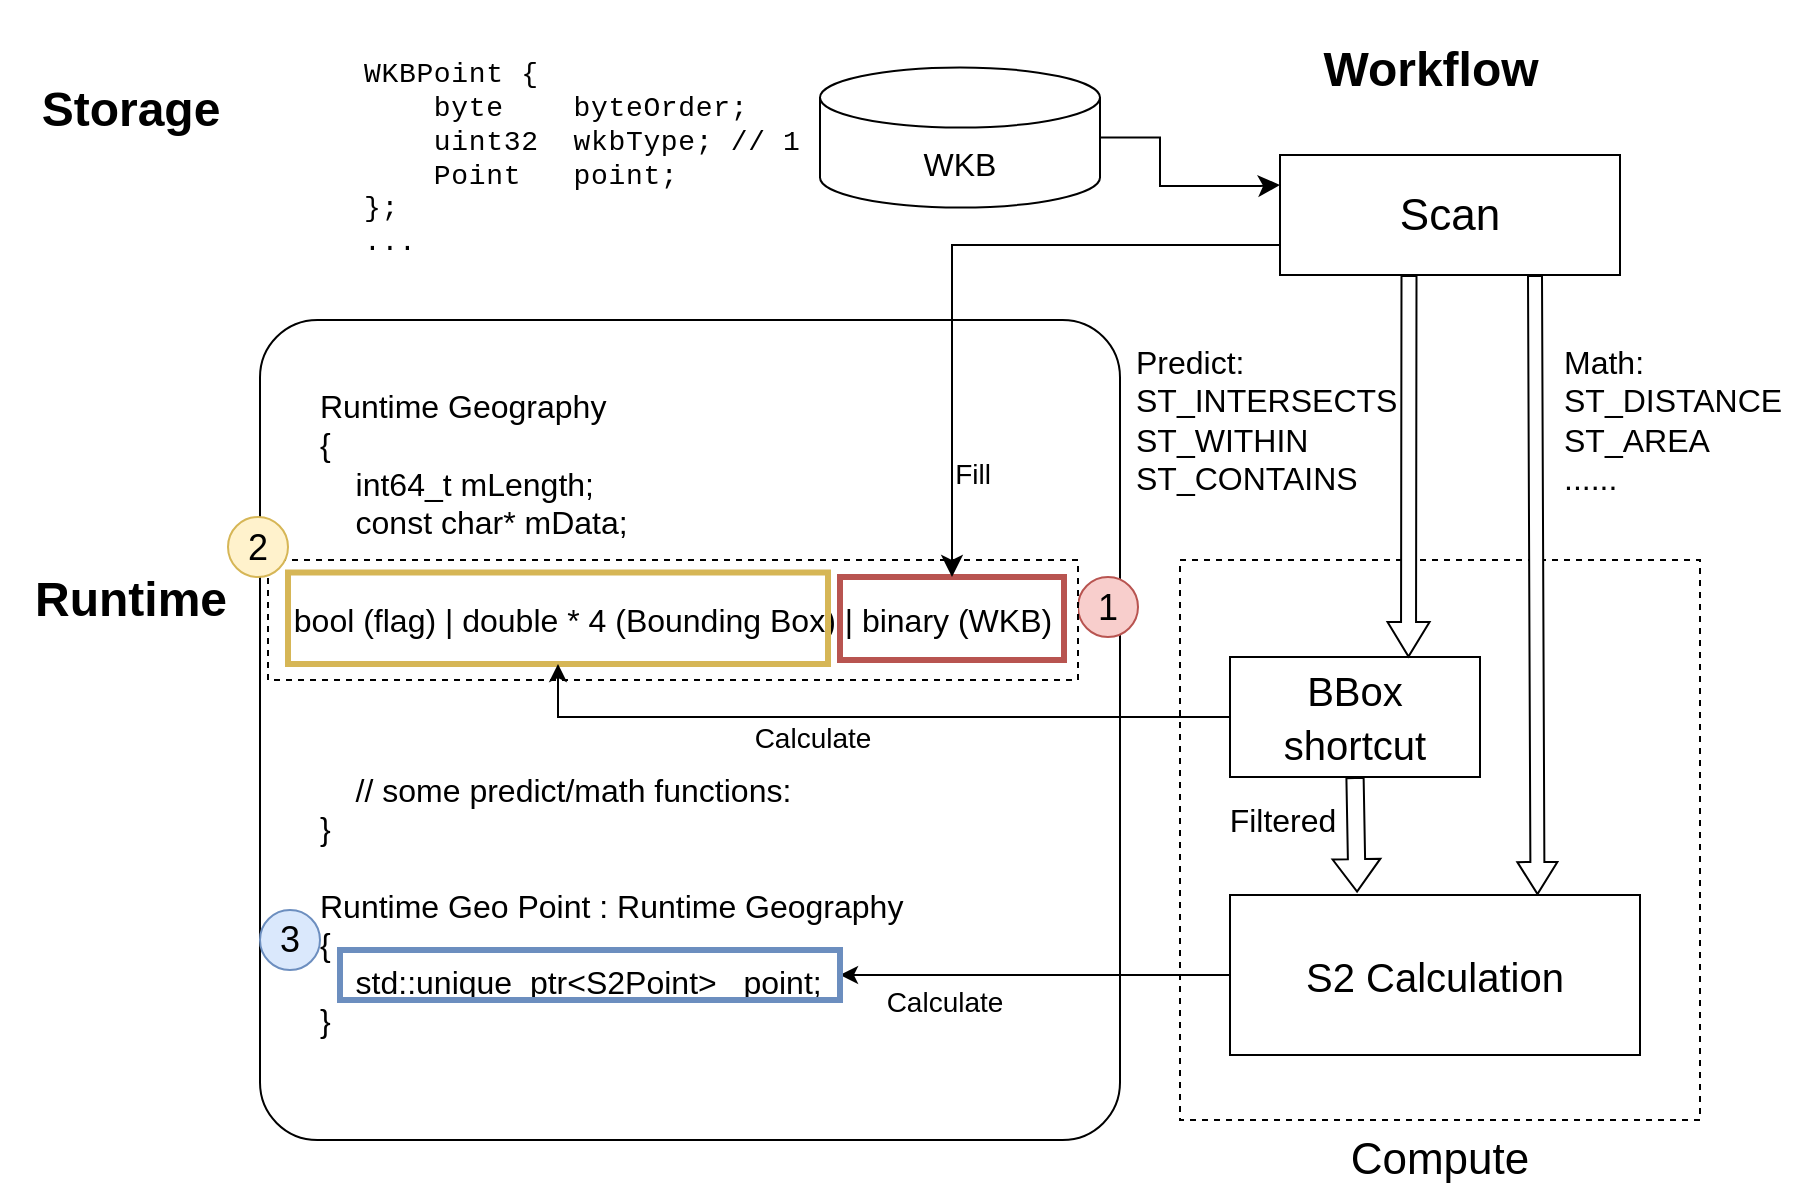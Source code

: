 <mxfile version="28.1.0" pages="4">
  <diagram name="Page-1" id="LkmD76cvLM23LvANVUsf">
    <mxGraphModel dx="1121" dy="832" grid="1" gridSize="10" guides="1" tooltips="1" connect="1" arrows="1" fold="1" page="1" pageScale="1" pageWidth="850" pageHeight="1100" math="0" shadow="0">
      <root>
        <mxCell id="0" />
        <mxCell id="1" parent="0" />
        <mxCell id="D3daEXNfo8QifE0EyZMV-1" value="" style="rounded=0;whiteSpace=wrap;html=1;glass=0;strokeColor=none;" vertex="1" parent="1">
          <mxGeometry x="30" y="75" width="900" height="595" as="geometry" />
        </mxCell>
        <mxCell id="MDSsundZujCJ8XekD3Zi-1" value="WKB" style="shape=cylinder3;whiteSpace=wrap;html=1;boundedLbl=1;backgroundOutline=1;size=15;fontSize=16;" parent="1" vertex="1">
          <mxGeometry x="440" y="103.75" width="140" height="70" as="geometry" />
        </mxCell>
        <mxCell id="N0hGglacK67Fl9A8VjQ3-1" value="&lt;span style=&quot;caret-color: rgb(185, 185, 185); font-family: &amp;quot;Liberation Mono&amp;quot;, monospace; font-size: 14px; letter-spacing: 0.33px; white-space: pre; color: rgb(0, 0, 0);&quot;&gt;WKBPoint {&lt;br&gt;    byte    byteOrder;&lt;br&gt;    uint32  wkbType; // 1&lt;br&gt;    Point   point;&lt;br&gt;};&lt;/span&gt;&lt;div&gt;&lt;span style=&quot;caret-color: rgb(185, 185, 185); font-family: &amp;quot;Liberation Mono&amp;quot;, monospace; font-size: 14px; letter-spacing: 0.33px; white-space: pre;&quot;&gt;&lt;span style=&quot;caret-color: rgb(185, 185, 185); letter-spacing: 0.33px; color: rgb(0, 0, 0);&quot;&gt;...&lt;/span&gt;&lt;/span&gt;&lt;/div&gt;" style="text;html=1;align=left;verticalAlign=middle;whiteSpace=wrap;rounded=0;" parent="1" vertex="1">
          <mxGeometry x="210" y="90" width="240" height="117.5" as="geometry" />
        </mxCell>
        <mxCell id="N0hGglacK67Fl9A8VjQ3-2" value="&lt;div&gt;&lt;br&gt;&lt;/div&gt;&lt;div&gt;Runtime Geography&lt;br&gt;&lt;/div&gt;&lt;div&gt;&lt;font&gt;{&lt;/font&gt;&lt;/div&gt;&lt;div&gt;&amp;nbsp; &amp;nbsp; &lt;font&gt;&lt;span style=&quot;white-space: pre;&quot;&gt;int64_t mLength;&lt;br&gt;    const char* mData;&lt;/span&gt;&lt;/font&gt;&lt;/div&gt;&lt;div&gt;&lt;font&gt;&lt;span style=&quot;white-space: pre;&quot;&gt;&lt;br&gt;&lt;/span&gt;&lt;/font&gt;&lt;/div&gt;&lt;div&gt;&lt;font&gt;&lt;span style=&quot;white-space: pre;&quot;&gt;&lt;br&gt;&lt;/span&gt;&lt;/font&gt;&lt;/div&gt;&lt;div&gt;&lt;br&gt;&lt;/div&gt;&lt;div&gt;&lt;br&gt;&lt;/div&gt;&lt;div&gt;&lt;br&gt;&lt;/div&gt;&lt;div&gt;&lt;span style=&quot;white-space: pre;&quot;&gt;&amp;nbsp;   &lt;/span&gt;&lt;/div&gt;&lt;div&gt;&lt;span style=&quot;white-space: pre;&quot;&gt;    // some predict/math functions:&lt;/span&gt;&lt;/div&gt;&lt;div&gt;&lt;font&gt;}&lt;/font&gt;&lt;/div&gt;&lt;div&gt;&lt;font&gt;&lt;div&gt;&lt;br&gt;&lt;/div&gt;&lt;/font&gt;&lt;/div&gt;&lt;div&gt;Runtime Geo Point : Runtime Geography&lt;/div&gt;&lt;div&gt;{&lt;/div&gt;&lt;div&gt;&amp;nbsp; &amp;nbsp; std::unique_ptr&amp;lt;S2Point&amp;gt; _point;&lt;/div&gt;&lt;div&gt;}&lt;/div&gt;&lt;div&gt;&lt;br&gt;&lt;/div&gt;" style="rounded=1;whiteSpace=wrap;html=1;fontSize=16;spacing=0;verticalAlign=top;align=left;spacingTop=10;spacingLeft=30;gradientColor=none;glass=0;arcSize=7;" parent="1" vertex="1">
          <mxGeometry x="160" y="230" width="430" height="410" as="geometry" />
        </mxCell>
        <mxCell id="N0hGglacK67Fl9A8VjQ3-4" value="&lt;h1&gt;Storage&lt;/h1&gt;" style="text;html=1;align=center;verticalAlign=middle;resizable=0;points=[];autosize=1;strokeColor=none;fillColor=none;fontStyle=1" parent="1" vertex="1">
          <mxGeometry x="40" y="90" width="110" height="70" as="geometry" />
        </mxCell>
        <mxCell id="N0hGglacK67Fl9A8VjQ3-5" value="&lt;h1&gt;Runtime&lt;/h1&gt;" style="text;html=1;align=center;verticalAlign=middle;resizable=0;points=[];autosize=1;strokeColor=none;fillColor=none;fontStyle=1" parent="1" vertex="1">
          <mxGeometry x="35" y="335" width="120" height="70" as="geometry" />
        </mxCell>
        <mxCell id="ZQK9envjT0dsx5QLNRdX-2" value="&lt;h1&gt;Workflow&lt;/h1&gt;" style="text;html=1;align=center;verticalAlign=middle;resizable=0;points=[];autosize=1;strokeColor=none;fillColor=none;" parent="1" vertex="1">
          <mxGeometry x="680" y="70" width="130" height="70" as="geometry" />
        </mxCell>
        <mxCell id="ZQK9envjT0dsx5QLNRdX-3" value="Scan" style="rounded=0;whiteSpace=wrap;html=1;fontSize=22;fontStyle=0" parent="1" vertex="1">
          <mxGeometry x="670" y="147.5" width="170" height="60" as="geometry" />
        </mxCell>
        <mxCell id="ZQK9envjT0dsx5QLNRdX-5" value="" style="edgeStyle=segmentEdgeStyle;endArrow=classic;html=1;curved=0;rounded=0;endSize=8;startSize=8;entryX=0;entryY=0.25;entryDx=0;entryDy=0;exitX=1;exitY=0.5;exitDx=0;exitDy=0;exitPerimeter=0;" parent="1" source="MDSsundZujCJ8XekD3Zi-1" target="ZQK9envjT0dsx5QLNRdX-3" edge="1">
          <mxGeometry width="50" height="50" relative="1" as="geometry">
            <mxPoint x="400" y="400" as="sourcePoint" />
            <mxPoint x="450" y="350" as="targetPoint" />
            <Array as="points">
              <mxPoint x="610" y="139" />
              <mxPoint x="610" y="163" />
              <mxPoint x="660" y="163" />
            </Array>
          </mxGeometry>
        </mxCell>
        <mxCell id="ZQK9envjT0dsx5QLNRdX-8" value="Compute" style="rounded=0;whiteSpace=wrap;html=1;fontSize=22;fontStyle=0;verticalAlign=top;labelPosition=center;verticalLabelPosition=bottom;align=center;dashed=1;" parent="1" vertex="1">
          <mxGeometry x="620" y="350" width="260" height="280" as="geometry" />
        </mxCell>
        <mxCell id="ZQK9envjT0dsx5QLNRdX-9" value="&lt;font style=&quot;font-size: 20px;&quot; face=&quot;Helvetica&quot;&gt;BBox shortcut&lt;/font&gt;" style="rounded=0;whiteSpace=wrap;html=1;fontSize=22;fontStyle=0" parent="1" vertex="1">
          <mxGeometry x="645" y="398.5" width="125" height="60" as="geometry" />
        </mxCell>
        <mxCell id="ZQK9envjT0dsx5QLNRdX-13" value="" style="shape=flexArrow;endArrow=classic;html=1;rounded=0;exitX=0.25;exitY=1;exitDx=0;exitDy=0;fillColor=default;endWidth=12.5;endSize=5.408;width=7.5;entryX=0.714;entryY=0.004;entryDx=0;entryDy=0;entryPerimeter=0;" parent="1" target="ZQK9envjT0dsx5QLNRdX-9" edge="1">
          <mxGeometry width="50" height="50" relative="1" as="geometry">
            <mxPoint x="734.5" y="207.5" as="sourcePoint" />
            <mxPoint x="734.5" y="375" as="targetPoint" />
          </mxGeometry>
        </mxCell>
        <mxCell id="ZQK9envjT0dsx5QLNRdX-14" value="Predict:&amp;nbsp;&lt;div&gt;&lt;div&gt;ST_INTERSECTS&lt;/div&gt;&lt;div&gt;ST_WITHIN&lt;/div&gt;&lt;div&gt;ST_CONTAINS&lt;/div&gt;&lt;/div&gt;" style="edgeLabel;html=1;align=left;verticalAlign=middle;resizable=0;points=[];fontSize=16;labelBackgroundColor=none;" parent="ZQK9envjT0dsx5QLNRdX-13" vertex="1" connectable="0">
          <mxGeometry x="-0.346" y="2" relative="1" as="geometry">
            <mxPoint x="-140" y="10" as="offset" />
          </mxGeometry>
        </mxCell>
        <mxCell id="ZQK9envjT0dsx5QLNRdX-18" value="1" style="ellipse;whiteSpace=wrap;html=1;aspect=fixed;fillColor=#f8cecc;strokeColor=#b85450;fontSize=18;" parent="1" vertex="1">
          <mxGeometry x="569" y="358.5" width="30" height="30" as="geometry" />
        </mxCell>
        <mxCell id="ZQK9envjT0dsx5QLNRdX-33" style="edgeStyle=orthogonalEdgeStyle;rounded=0;orthogonalLoop=1;jettySize=auto;html=1;entryX=1;entryY=0.5;entryDx=0;entryDy=0;" parent="1" source="ZQK9envjT0dsx5QLNRdX-24" target="ZQK9envjT0dsx5QLNRdX-31" edge="1">
          <mxGeometry relative="1" as="geometry" />
        </mxCell>
        <mxCell id="ZQK9envjT0dsx5QLNRdX-34" value="&lt;span style=&quot;font-size: 14px;&quot;&gt;Calculate&lt;/span&gt;" style="edgeLabel;html=1;align=center;verticalAlign=middle;resizable=0;points=[];" parent="ZQK9envjT0dsx5QLNRdX-33" vertex="1" connectable="0">
          <mxGeometry x="0.317" y="1" relative="1" as="geometry">
            <mxPoint x="-15" y="12" as="offset" />
          </mxGeometry>
        </mxCell>
        <mxCell id="ZQK9envjT0dsx5QLNRdX-24" value="&lt;font style=&quot;font-size: 20px;&quot;&gt;S2 Calculation&lt;/font&gt;" style="rounded=0;whiteSpace=wrap;html=1;" parent="1" vertex="1">
          <mxGeometry x="645" y="517.5" width="205" height="80" as="geometry" />
        </mxCell>
        <mxCell id="ZQK9envjT0dsx5QLNRdX-25" value="" style="shape=flexArrow;endArrow=classic;html=1;rounded=0;exitX=0.75;exitY=1;exitDx=0;exitDy=0;entryX=0.75;entryY=0;entryDx=0;entryDy=0;fillColor=default;width=7;endSize=4.99;endWidth=12;" parent="1" source="ZQK9envjT0dsx5QLNRdX-3" target="ZQK9envjT0dsx5QLNRdX-24" edge="1">
          <mxGeometry width="50" height="50" relative="1" as="geometry">
            <mxPoint x="540" y="370" as="sourcePoint" />
            <mxPoint x="590" y="320" as="targetPoint" />
          </mxGeometry>
        </mxCell>
        <mxCell id="ZQK9envjT0dsx5QLNRdX-29" value="Math:&amp;nbsp;&lt;div&gt;&lt;div&gt;ST_DISTANCE&lt;/div&gt;&lt;/div&gt;&lt;div&gt;ST_AREA&lt;/div&gt;&lt;div&gt;......&lt;/div&gt;" style="edgeLabel;html=1;align=left;verticalAlign=middle;resizable=0;points=[];fontSize=16;labelBackgroundColor=none;" parent="1" vertex="1" connectable="0">
          <mxGeometry x="810" y="280" as="geometry" />
        </mxCell>
        <mxCell id="ZQK9envjT0dsx5QLNRdX-31" value="" style="rounded=0;whiteSpace=wrap;html=1;fillColor=none;strokeColor=#6c8ebf;strokeWidth=3;" parent="1" vertex="1">
          <mxGeometry x="200" y="545" width="250" height="25" as="geometry" />
        </mxCell>
        <mxCell id="ZQK9envjT0dsx5QLNRdX-32" value="3" style="ellipse;whiteSpace=wrap;html=1;aspect=fixed;fillColor=#dae8fc;strokeColor=#6c8ebf;fontSize=18;" parent="1" vertex="1">
          <mxGeometry x="160" y="525" width="30" height="30" as="geometry" />
        </mxCell>
        <mxCell id="ZQK9envjT0dsx5QLNRdX-38" value="" style="shape=flexArrow;endArrow=classic;html=1;rounded=0;exitX=0.5;exitY=1;exitDx=0;exitDy=0;entryX=0.31;entryY=-0.015;entryDx=0;entryDy=0;entryPerimeter=0;width=8.611;endSize=5.078;endWidth=14.275;" parent="1" source="ZQK9envjT0dsx5QLNRdX-9" target="ZQK9envjT0dsx5QLNRdX-24" edge="1">
          <mxGeometry width="50" height="50" relative="1" as="geometry">
            <mxPoint x="560" y="440" as="sourcePoint" />
            <mxPoint x="710" y="490" as="targetPoint" />
          </mxGeometry>
        </mxCell>
        <mxCell id="ZQK9envjT0dsx5QLNRdX-39" value="Filtered" style="edgeLabel;html=1;align=center;verticalAlign=middle;resizable=0;points=[];fontSize=16;" parent="ZQK9envjT0dsx5QLNRdX-38" vertex="1" connectable="0">
          <mxGeometry x="-0.279" y="-7" relative="1" as="geometry">
            <mxPoint x="-30" as="offset" />
          </mxGeometry>
        </mxCell>
        <mxCell id="ZQK9envjT0dsx5QLNRdX-47" value="" style="edgeStyle=orthogonalEdgeStyle;rounded=0;orthogonalLoop=1;jettySize=auto;html=1;exitX=0.5;exitY=0;exitDx=0;exitDy=0;entryX=1;entryY=0.5;entryDx=0;entryDy=0;" parent="1" source="ZQK9envjT0dsx5QLNRdX-16" target="ZQK9envjT0dsx5QLNRdX-46" edge="1">
          <mxGeometry relative="1" as="geometry">
            <mxPoint x="570" y="610" as="sourcePoint" />
            <mxPoint x="520" y="295" as="targetPoint" />
            <Array as="points">
              <mxPoint x="325" y="370" />
            </Array>
          </mxGeometry>
        </mxCell>
        <mxCell id="ZQK9envjT0dsx5QLNRdX-46" value="bool (flag) | double * 4 (Bounding Box) | binary (WKB)" style="rounded=0;whiteSpace=wrap;html=1;dashed=1;fontSize=16;" parent="1" vertex="1">
          <mxGeometry x="164" y="350" width="405" height="60" as="geometry" />
        </mxCell>
        <mxCell id="ZQK9envjT0dsx5QLNRdX-7" value="" style="rounded=0;whiteSpace=wrap;html=1;fillColor=none;strokeColor=#b85450;strokeWidth=3;" parent="1" vertex="1">
          <mxGeometry x="450" y="358.5" width="112" height="41.5" as="geometry" />
        </mxCell>
        <mxCell id="ZQK9envjT0dsx5QLNRdX-6" value="" style="edgeStyle=segmentEdgeStyle;endArrow=classic;html=1;curved=0;rounded=0;endSize=8;startSize=8;exitX=0;exitY=0.75;exitDx=0;exitDy=0;entryX=0.5;entryY=0;entryDx=0;entryDy=0;" parent="1" source="ZQK9envjT0dsx5QLNRdX-3" target="ZQK9envjT0dsx5QLNRdX-7" edge="1">
          <mxGeometry width="50" height="50" relative="1" as="geometry">
            <mxPoint x="400" y="400" as="sourcePoint" />
            <mxPoint x="710" y="420" as="targetPoint" />
            <Array as="points">
              <mxPoint x="506" y="193" />
            </Array>
          </mxGeometry>
        </mxCell>
        <mxCell id="ZQK9envjT0dsx5QLNRdX-15" value="Fill" style="edgeLabel;html=1;align=center;verticalAlign=middle;resizable=0;points=[];fontSize=14;" parent="ZQK9envjT0dsx5QLNRdX-6" vertex="1" connectable="0">
          <mxGeometry x="0.762" relative="1" as="geometry">
            <mxPoint x="10" y="-12" as="offset" />
          </mxGeometry>
        </mxCell>
        <mxCell id="ZQK9envjT0dsx5QLNRdX-16" value="" style="rounded=0;whiteSpace=wrap;html=1;fillColor=none;strokeColor=#d6b656;strokeWidth=3;" parent="1" vertex="1">
          <mxGeometry x="174" y="356.25" width="270" height="45.75" as="geometry" />
        </mxCell>
        <mxCell id="ZQK9envjT0dsx5QLNRdX-19" value="2" style="ellipse;whiteSpace=wrap;html=1;aspect=fixed;fillColor=#fff2cc;strokeColor=#d6b656;fontSize=18;" parent="1" vertex="1">
          <mxGeometry x="144" y="328.5" width="30" height="30" as="geometry" />
        </mxCell>
        <mxCell id="ZQK9envjT0dsx5QLNRdX-20" style="edgeStyle=orthogonalEdgeStyle;rounded=0;orthogonalLoop=1;jettySize=auto;html=1;entryX=0.5;entryY=1;entryDx=0;entryDy=0;" parent="1" source="ZQK9envjT0dsx5QLNRdX-9" target="ZQK9envjT0dsx5QLNRdX-16" edge="1">
          <mxGeometry relative="1" as="geometry">
            <mxPoint x="480" y="435" as="targetPoint" />
            <Array as="points">
              <mxPoint x="309" y="429" />
            </Array>
          </mxGeometry>
        </mxCell>
        <mxCell id="ZQK9envjT0dsx5QLNRdX-21" value="Calculate" style="edgeLabel;html=1;align=center;verticalAlign=middle;resizable=0;points=[];fontSize=14;" parent="ZQK9envjT0dsx5QLNRdX-20" vertex="1" connectable="0">
          <mxGeometry x="0.358" y="2" relative="1" as="geometry">
            <mxPoint x="37" y="8" as="offset" />
          </mxGeometry>
        </mxCell>
      </root>
    </mxGraphModel>
  </diagram>
  <diagram id="HwfDIjjyawmp2NZCt0Bm" name="Page-2">
    <mxGraphModel dx="1121" dy="832" grid="1" gridSize="10" guides="1" tooltips="1" connect="1" arrows="1" fold="1" page="1" pageScale="1" pageWidth="850" pageHeight="1100" math="0" shadow="0">
      <root>
        <mxCell id="0" />
        <mxCell id="1" parent="0" />
        <mxCell id="-9gIh81wLO11ircvXUhn-1" value="" style="rounded=0;whiteSpace=wrap;html=1;glass=0;strokeColor=none;" vertex="1" parent="1">
          <mxGeometry x="340" y="140" width="900" height="650" as="geometry" />
        </mxCell>
        <mxCell id="-9gIh81wLO11ircvXUhn-2" value="BB + WKB" style="shape=cylinder3;whiteSpace=wrap;html=1;boundedLbl=1;backgroundOutline=1;size=15;fontSize=16;" vertex="1" parent="1">
          <mxGeometry x="750" y="230" width="140" height="70" as="geometry" />
        </mxCell>
        <mxCell id="-9gIh81wLO11ircvXUhn-3" value="&lt;div&gt;&lt;font face=&quot;Liberation Mono, monospace&quot;&gt;&lt;span style=&quot;caret-color: rgb(185, 185, 185); font-size: 14px; letter-spacing: 0.33px; white-space: pre;&quot;&gt;Bounding Box {&lt;/span&gt;&lt;/font&gt;&lt;/div&gt;&lt;div&gt;&lt;font face=&quot;Liberation Mono, monospace&quot;&gt;&lt;span style=&quot;caret-color: rgb(185, 185, 185); font-size: 14px; letter-spacing: 0.33px; white-space: pre;&quot;&gt;    double minX, minY, maxX, maxY;&lt;/span&gt;&lt;/font&gt;&lt;/div&gt;&lt;div&gt;&lt;font face=&quot;Liberation Mono, monospace&quot;&gt;&lt;span style=&quot;caret-color: rgb(185, 185, 185); font-size: 14px; letter-spacing: 0.33px; white-space: pre;&quot;&gt;};&lt;/span&gt;&lt;/font&gt;&lt;/div&gt;&lt;span style=&quot;caret-color: rgb(185, 185, 185); font-family: &amp;quot;Liberation Mono&amp;quot;, monospace; font-size: 14px; letter-spacing: 0.33px; white-space: pre; color: rgb(0, 0, 0);&quot;&gt;WKBPoint {&lt;br&gt;    byte    byteOrder;&lt;br&gt;    uint32  wkbType; // 1&lt;br&gt;    Point   point;&lt;br&gt;};&lt;/span&gt;&lt;div&gt;&lt;span style=&quot;caret-color: rgb(185, 185, 185); font-family: &amp;quot;Liberation Mono&amp;quot;, monospace; font-size: 14px; letter-spacing: 0.33px; white-space: pre;&quot;&gt;&lt;span style=&quot;caret-color: rgb(185, 185, 185); letter-spacing: 0.33px; color: rgb(0, 0, 0);&quot;&gt;...&lt;/span&gt;&lt;/span&gt;&lt;/div&gt;" style="text;html=1;align=left;verticalAlign=middle;whiteSpace=wrap;rounded=0;" vertex="1" parent="1">
          <mxGeometry x="480" y="196.25" width="300" height="137.5" as="geometry" />
        </mxCell>
        <mxCell id="-9gIh81wLO11ircvXUhn-4" value="&lt;div&gt;&lt;br&gt;&lt;/div&gt;&lt;div&gt;Runtime Geography&lt;br&gt;&lt;/div&gt;&lt;div&gt;&lt;font&gt;{&lt;/font&gt;&lt;/div&gt;&lt;div&gt;&amp;nbsp; &amp;nbsp; &lt;font&gt;&lt;span style=&quot;white-space: pre;&quot;&gt;int64_t mLength;&lt;br&gt;    const char* mData;&lt;/span&gt;&lt;/font&gt;&lt;/div&gt;&lt;div&gt;&lt;font&gt;&lt;span style=&quot;white-space: pre;&quot;&gt;&lt;br&gt;&lt;/span&gt;&lt;/font&gt;&lt;/div&gt;&lt;div&gt;&lt;font&gt;&lt;span style=&quot;white-space: pre;&quot;&gt;&lt;br&gt;&lt;/span&gt;&lt;/font&gt;&lt;/div&gt;&lt;div&gt;&lt;br&gt;&lt;/div&gt;&lt;div&gt;&lt;br&gt;&lt;/div&gt;&lt;div&gt;&lt;br&gt;&lt;/div&gt;&lt;div&gt;&lt;span style=&quot;white-space: pre;&quot;&gt;&amp;nbsp;   &lt;/span&gt;&lt;/div&gt;&lt;div&gt;&lt;span style=&quot;white-space: pre;&quot;&gt;    // some predict/math functions:&lt;/span&gt;&lt;/div&gt;&lt;div&gt;&lt;font&gt;}&lt;/font&gt;&lt;/div&gt;&lt;div&gt;&lt;font&gt;&lt;div&gt;&lt;br&gt;&lt;/div&gt;&lt;/font&gt;&lt;/div&gt;&lt;div&gt;Runtime Geo Point : Runtime Geography&lt;/div&gt;&lt;div&gt;{&lt;/div&gt;&lt;div&gt;&amp;nbsp; &amp;nbsp; std::unique_ptr&amp;lt;S2Point&amp;gt; _point;&lt;/div&gt;&lt;div&gt;}&lt;/div&gt;&lt;div&gt;&lt;br&gt;&lt;/div&gt;" style="rounded=1;whiteSpace=wrap;html=1;fontSize=16;spacing=0;verticalAlign=top;align=left;spacingTop=10;spacingLeft=30;gradientColor=none;glass=0;arcSize=7;" vertex="1" parent="1">
          <mxGeometry x="470" y="350" width="430" height="410" as="geometry" />
        </mxCell>
        <mxCell id="-9gIh81wLO11ircvXUhn-5" value="&lt;h1&gt;Storage&lt;/h1&gt;" style="text;html=1;align=center;verticalAlign=middle;resizable=0;points=[];autosize=1;strokeColor=none;fillColor=none;fontStyle=1" vertex="1" parent="1">
          <mxGeometry x="350" y="210" width="110" height="70" as="geometry" />
        </mxCell>
        <mxCell id="-9gIh81wLO11ircvXUhn-6" value="&lt;h1&gt;Runtime&lt;/h1&gt;" style="text;html=1;align=center;verticalAlign=middle;resizable=0;points=[];autosize=1;strokeColor=none;fillColor=none;fontStyle=1" vertex="1" parent="1">
          <mxGeometry x="345" y="455" width="120" height="70" as="geometry" />
        </mxCell>
        <mxCell id="-9gIh81wLO11ircvXUhn-7" value="&lt;h1&gt;Workflow&lt;/h1&gt;" style="text;html=1;align=center;verticalAlign=middle;resizable=0;points=[];autosize=1;strokeColor=none;fillColor=none;" vertex="1" parent="1">
          <mxGeometry x="990" y="190" width="130" height="70" as="geometry" />
        </mxCell>
        <mxCell id="-9gIh81wLO11ircvXUhn-8" value="Scan" style="rounded=0;whiteSpace=wrap;html=1;fontSize=22;fontStyle=0" vertex="1" parent="1">
          <mxGeometry x="980" y="267.5" width="170" height="60" as="geometry" />
        </mxCell>
        <mxCell id="-9gIh81wLO11ircvXUhn-9" value="" style="edgeStyle=segmentEdgeStyle;endArrow=classic;html=1;curved=0;rounded=0;endSize=8;startSize=8;entryX=0;entryY=0.25;entryDx=0;entryDy=0;exitX=1;exitY=0.5;exitDx=0;exitDy=0;exitPerimeter=0;" edge="1" parent="1" source="-9gIh81wLO11ircvXUhn-2" target="-9gIh81wLO11ircvXUhn-8">
          <mxGeometry width="50" height="50" relative="1" as="geometry">
            <mxPoint x="710" y="520" as="sourcePoint" />
            <mxPoint x="760" y="470" as="targetPoint" />
            <Array as="points">
              <mxPoint x="920" y="265" />
              <mxPoint x="920" y="282" />
            </Array>
          </mxGeometry>
        </mxCell>
        <mxCell id="-9gIh81wLO11ircvXUhn-10" value="Compute" style="rounded=0;whiteSpace=wrap;html=1;fontSize=22;fontStyle=0;verticalAlign=top;labelPosition=center;verticalLabelPosition=bottom;align=center;dashed=1;" vertex="1" parent="1">
          <mxGeometry x="930" y="470" width="260" height="280" as="geometry" />
        </mxCell>
        <mxCell id="-9gIh81wLO11ircvXUhn-11" value="&lt;font style=&quot;font-size: 20px;&quot; face=&quot;Helvetica&quot;&gt;BBox shortcut&lt;/font&gt;" style="rounded=0;whiteSpace=wrap;html=1;fontSize=22;fontStyle=0" vertex="1" parent="1">
          <mxGeometry x="955" y="518.5" width="125" height="60" as="geometry" />
        </mxCell>
        <mxCell id="-9gIh81wLO11ircvXUhn-12" value="" style="shape=flexArrow;endArrow=classic;html=1;rounded=0;exitX=0.25;exitY=1;exitDx=0;exitDy=0;fillColor=default;endWidth=12.5;endSize=5.408;width=7.5;entryX=0.714;entryY=0.004;entryDx=0;entryDy=0;entryPerimeter=0;" edge="1" parent="1" target="-9gIh81wLO11ircvXUhn-11">
          <mxGeometry width="50" height="50" relative="1" as="geometry">
            <mxPoint x="1044.5" y="327.5" as="sourcePoint" />
            <mxPoint x="1044.5" y="495" as="targetPoint" />
          </mxGeometry>
        </mxCell>
        <mxCell id="-9gIh81wLO11ircvXUhn-13" value="Predict:&amp;nbsp;&lt;div&gt;&lt;div&gt;ST_INTERSECTS&lt;/div&gt;&lt;div&gt;ST_WITHIN&lt;/div&gt;&lt;div&gt;ST_CONTAINS&lt;/div&gt;&lt;/div&gt;" style="edgeLabel;html=1;align=left;verticalAlign=middle;resizable=0;points=[];fontSize=16;labelBackgroundColor=none;" vertex="1" connectable="0" parent="-9gIh81wLO11ircvXUhn-12">
          <mxGeometry x="-0.346" y="2" relative="1" as="geometry">
            <mxPoint x="-140" y="10" as="offset" />
          </mxGeometry>
        </mxCell>
        <mxCell id="-9gIh81wLO11ircvXUhn-14" value="1" style="ellipse;whiteSpace=wrap;html=1;aspect=fixed;fillColor=#f8cecc;strokeColor=#b85450;fontSize=18;" vertex="1" parent="1">
          <mxGeometry x="879" y="478.5" width="30" height="30" as="geometry" />
        </mxCell>
        <mxCell id="-9gIh81wLO11ircvXUhn-15" style="edgeStyle=orthogonalEdgeStyle;rounded=0;orthogonalLoop=1;jettySize=auto;html=1;entryX=1;entryY=0.5;entryDx=0;entryDy=0;" edge="1" parent="1" source="-9gIh81wLO11ircvXUhn-17" target="-9gIh81wLO11ircvXUhn-20">
          <mxGeometry relative="1" as="geometry" />
        </mxCell>
        <mxCell id="-9gIh81wLO11ircvXUhn-16" value="&lt;span style=&quot;font-size: 14px;&quot;&gt;Calculate&lt;/span&gt;" style="edgeLabel;html=1;align=center;verticalAlign=middle;resizable=0;points=[];" vertex="1" connectable="0" parent="-9gIh81wLO11ircvXUhn-15">
          <mxGeometry x="0.317" y="1" relative="1" as="geometry">
            <mxPoint x="-15" y="12" as="offset" />
          </mxGeometry>
        </mxCell>
        <mxCell id="-9gIh81wLO11ircvXUhn-17" value="&lt;font style=&quot;font-size: 20px;&quot;&gt;S2 Calculation&lt;/font&gt;" style="rounded=0;whiteSpace=wrap;html=1;" vertex="1" parent="1">
          <mxGeometry x="955" y="637.5" width="205" height="80" as="geometry" />
        </mxCell>
        <mxCell id="-9gIh81wLO11ircvXUhn-18" value="" style="shape=flexArrow;endArrow=classic;html=1;rounded=0;exitX=0.75;exitY=1;exitDx=0;exitDy=0;entryX=0.75;entryY=0;entryDx=0;entryDy=0;fillColor=default;width=7;endSize=4.99;endWidth=12;" edge="1" parent="1" source="-9gIh81wLO11ircvXUhn-8" target="-9gIh81wLO11ircvXUhn-17">
          <mxGeometry width="50" height="50" relative="1" as="geometry">
            <mxPoint x="850" y="490" as="sourcePoint" />
            <mxPoint x="900" y="440" as="targetPoint" />
          </mxGeometry>
        </mxCell>
        <mxCell id="-9gIh81wLO11ircvXUhn-19" value="Math:&amp;nbsp;&lt;div&gt;&lt;div&gt;ST_DISTANCE&lt;/div&gt;&lt;/div&gt;&lt;div&gt;ST_AREA&lt;/div&gt;&lt;div&gt;......&lt;/div&gt;" style="edgeLabel;html=1;align=left;verticalAlign=middle;resizable=0;points=[];fontSize=16;labelBackgroundColor=none;" vertex="1" connectable="0" parent="1">
          <mxGeometry x="1120" y="400" as="geometry" />
        </mxCell>
        <mxCell id="-9gIh81wLO11ircvXUhn-20" value="" style="rounded=0;whiteSpace=wrap;html=1;fillColor=none;strokeColor=#6c8ebf;strokeWidth=3;" vertex="1" parent="1">
          <mxGeometry x="510" y="665" width="250" height="25" as="geometry" />
        </mxCell>
        <mxCell id="-9gIh81wLO11ircvXUhn-21" value="3" style="ellipse;whiteSpace=wrap;html=1;aspect=fixed;fillColor=#dae8fc;strokeColor=#6c8ebf;fontSize=18;" vertex="1" parent="1">
          <mxGeometry x="470" y="645" width="30" height="30" as="geometry" />
        </mxCell>
        <mxCell id="-9gIh81wLO11ircvXUhn-22" value="" style="shape=flexArrow;endArrow=classic;html=1;rounded=0;exitX=0.5;exitY=1;exitDx=0;exitDy=0;entryX=0.31;entryY=-0.015;entryDx=0;entryDy=0;entryPerimeter=0;width=8.611;endSize=5.078;endWidth=14.275;" edge="1" parent="1" source="-9gIh81wLO11ircvXUhn-11" target="-9gIh81wLO11ircvXUhn-17">
          <mxGeometry width="50" height="50" relative="1" as="geometry">
            <mxPoint x="870" y="560" as="sourcePoint" />
            <mxPoint x="1020" y="610" as="targetPoint" />
          </mxGeometry>
        </mxCell>
        <mxCell id="-9gIh81wLO11ircvXUhn-23" value="Filtered" style="edgeLabel;html=1;align=center;verticalAlign=middle;resizable=0;points=[];fontSize=16;" vertex="1" connectable="0" parent="-9gIh81wLO11ircvXUhn-22">
          <mxGeometry x="-0.279" y="-7" relative="1" as="geometry">
            <mxPoint x="-30" as="offset" />
          </mxGeometry>
        </mxCell>
        <mxCell id="-9gIh81wLO11ircvXUhn-24" value="" style="edgeStyle=orthogonalEdgeStyle;rounded=0;orthogonalLoop=1;jettySize=auto;html=1;exitX=0.5;exitY=0;exitDx=0;exitDy=0;entryX=1;entryY=0.5;entryDx=0;entryDy=0;" edge="1" parent="1" source="-9gIh81wLO11ircvXUhn-29" target="-9gIh81wLO11ircvXUhn-25">
          <mxGeometry relative="1" as="geometry">
            <mxPoint x="880" y="730" as="sourcePoint" />
            <mxPoint x="830" y="415" as="targetPoint" />
            <Array as="points">
              <mxPoint x="635" y="490" />
            </Array>
          </mxGeometry>
        </mxCell>
        <mxCell id="-9gIh81wLO11ircvXUhn-25" value="bool (flag) | double * 4 (Bounding Box) | binary (WKB)" style="rounded=0;whiteSpace=wrap;html=1;dashed=1;fontSize=16;" vertex="1" parent="1">
          <mxGeometry x="474" y="470" width="405" height="60" as="geometry" />
        </mxCell>
        <mxCell id="-9gIh81wLO11ircvXUhn-26" value="" style="rounded=0;whiteSpace=wrap;html=1;fillColor=none;strokeColor=#b85450;strokeWidth=3;" vertex="1" parent="1">
          <mxGeometry x="480" y="470" width="390" height="60" as="geometry" />
        </mxCell>
        <mxCell id="-9gIh81wLO11ircvXUhn-27" value="" style="edgeStyle=segmentEdgeStyle;endArrow=classic;html=1;curved=0;rounded=0;endSize=8;startSize=8;exitX=0;exitY=0.75;exitDx=0;exitDy=0;entryX=0.859;entryY=0.003;entryDx=0;entryDy=0;entryPerimeter=0;" edge="1" parent="1" source="-9gIh81wLO11ircvXUhn-8" target="-9gIh81wLO11ircvXUhn-26">
          <mxGeometry width="50" height="50" relative="1" as="geometry">
            <mxPoint x="710" y="520" as="sourcePoint" />
            <mxPoint x="1020" y="540" as="targetPoint" />
            <Array as="points">
              <mxPoint x="816" y="313" />
              <mxPoint x="816" y="470" />
            </Array>
          </mxGeometry>
        </mxCell>
        <mxCell id="-9gIh81wLO11ircvXUhn-28" value="Fill" style="edgeLabel;html=1;align=center;verticalAlign=middle;resizable=0;points=[];fontSize=14;" vertex="1" connectable="0" parent="-9gIh81wLO11ircvXUhn-27">
          <mxGeometry x="0.762" relative="1" as="geometry">
            <mxPoint x="10" y="-12" as="offset" />
          </mxGeometry>
        </mxCell>
        <mxCell id="-9gIh81wLO11ircvXUhn-29" value="" style="rounded=0;whiteSpace=wrap;html=1;fillColor=none;strokeColor=#d6b656;strokeWidth=3;" vertex="1" parent="1">
          <mxGeometry x="484" y="476.25" width="270" height="45.75" as="geometry" />
        </mxCell>
        <mxCell id="-9gIh81wLO11ircvXUhn-30" value="2" style="ellipse;whiteSpace=wrap;html=1;aspect=fixed;fillColor=#fff2cc;strokeColor=#d6b656;fontSize=18;" vertex="1" parent="1">
          <mxGeometry x="450" y="455" width="30" height="30" as="geometry" />
        </mxCell>
        <mxCell id="-9gIh81wLO11ircvXUhn-31" style="edgeStyle=orthogonalEdgeStyle;rounded=0;orthogonalLoop=1;jettySize=auto;html=1;entryX=0.5;entryY=1;entryDx=0;entryDy=0;" edge="1" parent="1" source="-9gIh81wLO11ircvXUhn-11" target="-9gIh81wLO11ircvXUhn-29">
          <mxGeometry relative="1" as="geometry">
            <mxPoint x="790" y="555" as="targetPoint" />
            <Array as="points">
              <mxPoint x="619" y="549" />
            </Array>
          </mxGeometry>
        </mxCell>
        <mxCell id="-9gIh81wLO11ircvXUhn-32" value="Read" style="edgeLabel;html=1;align=center;verticalAlign=middle;resizable=0;points=[];fontSize=14;" vertex="1" connectable="0" parent="-9gIh81wLO11ircvXUhn-31">
          <mxGeometry x="0.358" y="2" relative="1" as="geometry">
            <mxPoint x="37" y="8" as="offset" />
          </mxGeometry>
        </mxCell>
        <mxCell id="AvbxQ8aGXyVHqyL0KSA9-1" value="Query" style="text;html=1;align=center;verticalAlign=middle;whiteSpace=wrap;rounded=0;fontSize=32;fontStyle=3" vertex="1" parent="1">
          <mxGeometry x="760" y="160" width="60" height="30" as="geometry" />
        </mxCell>
      </root>
    </mxGraphModel>
  </diagram>
  <diagram id="NuNXcYH7wXojCGtTy2x5" name="Page-3">
    <mxGraphModel dx="1361" dy="1010" grid="1" gridSize="10" guides="1" tooltips="1" connect="1" arrows="1" fold="1" page="1" pageScale="1" pageWidth="850" pageHeight="1100" math="0" shadow="0">
      <root>
        <mxCell id="0" />
        <mxCell id="1" parent="0" />
        <mxCell id="EUqiK7NK1ANwZ3fsJO4O-1" value="" style="rounded=0;whiteSpace=wrap;html=1;glass=0;strokeColor=none;" vertex="1" parent="1">
          <mxGeometry x="290" y="150" width="800" height="650" as="geometry" />
        </mxCell>
        <mxCell id="EUqiK7NK1ANwZ3fsJO4O-2" value="BB + WKB" style="shape=cylinder3;whiteSpace=wrap;html=1;boundedLbl=1;backgroundOutline=1;size=15;fontSize=16;" vertex="1" parent="1">
          <mxGeometry x="680" y="260" width="140" height="70" as="geometry" />
        </mxCell>
        <mxCell id="EUqiK7NK1ANwZ3fsJO4O-3" value="&lt;div&gt;&lt;font face=&quot;Liberation Mono, monospace&quot;&gt;&lt;span style=&quot;caret-color: rgb(185, 185, 185); font-size: 14px; letter-spacing: 0.33px; white-space: pre;&quot;&gt;Bounding Box {&lt;/span&gt;&lt;/font&gt;&lt;/div&gt;&lt;div&gt;&lt;font face=&quot;Liberation Mono, monospace&quot;&gt;&lt;span style=&quot;caret-color: rgb(185, 185, 185); font-size: 14px; letter-spacing: 0.33px; white-space: pre;&quot;&gt;    double minX, minY, maxX, maxY;&lt;/span&gt;&lt;/font&gt;&lt;/div&gt;&lt;div&gt;&lt;font face=&quot;Liberation Mono, monospace&quot;&gt;&lt;span style=&quot;caret-color: rgb(185, 185, 185); font-size: 14px; letter-spacing: 0.33px; white-space: pre;&quot;&gt;};&lt;/span&gt;&lt;/font&gt;&lt;/div&gt;&lt;span style=&quot;caret-color: rgb(185, 185, 185); font-family: &amp;quot;Liberation Mono&amp;quot;, monospace; font-size: 14px; letter-spacing: 0.33px; white-space: pre; color: rgb(0, 0, 0);&quot;&gt;WKBPoint {&lt;br&gt;    byte    byteOrder;&lt;br&gt;    uint32  wkbType; // 1&lt;br&gt;    Point   point;&lt;br&gt;};&lt;/span&gt;&lt;div&gt;&lt;span style=&quot;caret-color: rgb(185, 185, 185); font-family: &amp;quot;Liberation Mono&amp;quot;, monospace; font-size: 14px; letter-spacing: 0.33px; white-space: pre;&quot;&gt;&lt;span style=&quot;caret-color: rgb(185, 185, 185); letter-spacing: 0.33px; color: rgb(0, 0, 0);&quot;&gt;...&lt;/span&gt;&lt;/span&gt;&lt;/div&gt;" style="text;html=1;align=left;verticalAlign=middle;whiteSpace=wrap;rounded=0;" vertex="1" parent="1">
          <mxGeometry x="415" y="216.25" width="300" height="137.5" as="geometry" />
        </mxCell>
        <mxCell id="EUqiK7NK1ANwZ3fsJO4O-4" value="&lt;div&gt;&lt;br&gt;&lt;/div&gt;&lt;div&gt;Runtime Geography&lt;br&gt;&lt;/div&gt;&lt;div&gt;&lt;font&gt;{&lt;/font&gt;&lt;/div&gt;&lt;div&gt;&amp;nbsp; &amp;nbsp; &lt;font&gt;&lt;span style=&quot;white-space: pre;&quot;&gt;int64_t mLength;&lt;br&gt;    const char* mData;&lt;/span&gt;&lt;/font&gt;&lt;/div&gt;&lt;div&gt;&lt;font&gt;&lt;span style=&quot;white-space: pre;&quot;&gt;&lt;br&gt;&lt;/span&gt;&lt;/font&gt;&lt;/div&gt;&lt;div&gt;&lt;font&gt;&lt;span style=&quot;white-space: pre;&quot;&gt;&lt;br&gt;&lt;/span&gt;&lt;/font&gt;&lt;/div&gt;&lt;div&gt;&lt;br&gt;&lt;/div&gt;&lt;div&gt;&lt;br&gt;&lt;/div&gt;&lt;div&gt;&lt;br&gt;&lt;/div&gt;&lt;div&gt;&lt;span style=&quot;white-space: pre;&quot;&gt;&amp;nbsp;   &lt;/span&gt;&lt;/div&gt;&lt;div&gt;&lt;span style=&quot;white-space: pre;&quot;&gt;    // some predict/math functions:&lt;/span&gt;&lt;/div&gt;&lt;div&gt;&lt;font&gt;}&lt;/font&gt;&lt;/div&gt;&lt;div&gt;&lt;font&gt;&lt;div&gt;&lt;br&gt;&lt;/div&gt;&lt;/font&gt;&lt;/div&gt;&lt;div&gt;Runtime Geo Point : Runtime Geography&lt;/div&gt;&lt;div&gt;{&lt;/div&gt;&lt;div&gt;&amp;nbsp; &amp;nbsp; std::unique_ptr&amp;lt;S2Point&amp;gt; _point;&lt;/div&gt;&lt;div&gt;}&lt;/div&gt;&lt;div&gt;&lt;br&gt;&lt;/div&gt;" style="rounded=1;whiteSpace=wrap;html=1;fontSize=16;spacing=0;verticalAlign=top;align=left;spacingTop=10;spacingLeft=30;gradientColor=none;glass=0;arcSize=7;" vertex="1" parent="1">
          <mxGeometry x="420" y="360" width="430" height="410" as="geometry" />
        </mxCell>
        <mxCell id="EUqiK7NK1ANwZ3fsJO4O-5" value="&lt;h1&gt;Storage&lt;/h1&gt;" style="text;html=1;align=center;verticalAlign=middle;resizable=0;points=[];autosize=1;strokeColor=none;fillColor=none;fontStyle=1" vertex="1" parent="1">
          <mxGeometry x="300" y="250" width="110" height="70" as="geometry" />
        </mxCell>
        <mxCell id="EUqiK7NK1ANwZ3fsJO4O-6" value="&lt;h1&gt;Runtime&lt;/h1&gt;" style="text;html=1;align=center;verticalAlign=middle;resizable=0;points=[];autosize=1;strokeColor=none;fillColor=none;fontStyle=1" vertex="1" parent="1">
          <mxGeometry x="295" y="465" width="120" height="70" as="geometry" />
        </mxCell>
        <mxCell id="EUqiK7NK1ANwZ3fsJO4O-7" value="&lt;h1&gt;Workflow&lt;/h1&gt;" style="text;html=1;align=center;verticalAlign=middle;resizable=0;points=[];autosize=1;strokeColor=none;fillColor=none;" vertex="1" parent="1">
          <mxGeometry x="910" y="190" width="130" height="70" as="geometry" />
        </mxCell>
        <mxCell id="EUqiK7NK1ANwZ3fsJO4O-20" value="" style="rounded=0;whiteSpace=wrap;html=1;fillColor=none;strokeColor=#6c8ebf;strokeWidth=3;" vertex="1" parent="1">
          <mxGeometry x="460" y="675" width="250" height="25" as="geometry" />
        </mxCell>
        <mxCell id="EUqiK7NK1ANwZ3fsJO4O-21" value="1" style="ellipse;whiteSpace=wrap;html=1;aspect=fixed;fillColor=#dae8fc;strokeColor=#6c8ebf;fontSize=18;" vertex="1" parent="1">
          <mxGeometry x="420" y="655" width="30" height="30" as="geometry" />
        </mxCell>
        <mxCell id="EUqiK7NK1ANwZ3fsJO4O-24" value="" style="edgeStyle=orthogonalEdgeStyle;rounded=0;orthogonalLoop=1;jettySize=auto;html=1;exitX=0.5;exitY=0;exitDx=0;exitDy=0;entryX=1;entryY=0.5;entryDx=0;entryDy=0;" edge="1" parent="1" source="EUqiK7NK1ANwZ3fsJO4O-29" target="EUqiK7NK1ANwZ3fsJO4O-25">
          <mxGeometry relative="1" as="geometry">
            <mxPoint x="830" y="740" as="sourcePoint" />
            <mxPoint x="780" y="425" as="targetPoint" />
            <Array as="points">
              <mxPoint x="585" y="500" />
            </Array>
          </mxGeometry>
        </mxCell>
        <mxCell id="EUqiK7NK1ANwZ3fsJO4O-25" value="bool (flag) | double * 4 (Bounding Box) | binary (WKB)" style="rounded=0;whiteSpace=wrap;html=1;dashed=1;fontSize=16;" vertex="1" parent="1">
          <mxGeometry x="424" y="480" width="405" height="60" as="geometry" />
        </mxCell>
        <mxCell id="EUqiK7NK1ANwZ3fsJO4O-26" value="" style="rounded=0;whiteSpace=wrap;html=1;fillColor=none;strokeColor=#b85450;strokeWidth=3;" vertex="1" parent="1">
          <mxGeometry x="710" y="490" width="110" height="40" as="geometry" />
        </mxCell>
        <mxCell id="EUqiK7NK1ANwZ3fsJO4O-29" value="" style="rounded=0;whiteSpace=wrap;html=1;fillColor=none;strokeColor=#d6b656;strokeWidth=3;" vertex="1" parent="1">
          <mxGeometry x="434" y="486.25" width="270" height="45.75" as="geometry" />
        </mxCell>
        <mxCell id="EUqiK7NK1ANwZ3fsJO4O-30" value="2" style="ellipse;whiteSpace=wrap;html=1;aspect=fixed;fillColor=#fff2cc;strokeColor=#d6b656;fontSize=18;" vertex="1" parent="1">
          <mxGeometry x="400" y="465" width="30" height="30" as="geometry" />
        </mxCell>
        <mxCell id="EUqiK7NK1ANwZ3fsJO4O-33" value="Insert" style="text;html=1;align=center;verticalAlign=middle;whiteSpace=wrap;rounded=0;fontSize=32;fontStyle=3" vertex="1" parent="1">
          <mxGeometry x="670" y="170" width="60" height="30" as="geometry" />
        </mxCell>
        <mxCell id="EUqiK7NK1ANwZ3fsJO4O-35" style="edgeStyle=orthogonalEdgeStyle;rounded=0;orthogonalLoop=1;jettySize=auto;html=1;entryX=1;entryY=0.5;entryDx=0;entryDy=0;exitX=0.5;exitY=1;exitDx=0;exitDy=0;" edge="1" parent="1" source="EUqiK7NK1ANwZ3fsJO4O-34" target="EUqiK7NK1ANwZ3fsJO4O-20">
          <mxGeometry relative="1" as="geometry" />
        </mxCell>
        <mxCell id="EUqiK7NK1ANwZ3fsJO4O-36" value="Calculate &amp;amp; Normalize" style="edgeLabel;html=1;align=center;verticalAlign=middle;resizable=0;points=[];fontSize=15;" vertex="1" connectable="0" parent="EUqiK7NK1ANwZ3fsJO4O-35">
          <mxGeometry x="0.681" y="-2" relative="1" as="geometry">
            <mxPoint x="120" y="15" as="offset" />
          </mxGeometry>
        </mxCell>
        <mxCell id="EUqiK7NK1ANwZ3fsJO4O-34" value="User Input(WKB)" style="rounded=0;whiteSpace=wrap;html=1;fontSize=20;dashed=1;" vertex="1" parent="1">
          <mxGeometry x="870" y="270" width="190" height="60" as="geometry" />
        </mxCell>
        <mxCell id="EUqiK7NK1ANwZ3fsJO4O-14" value="3" style="ellipse;whiteSpace=wrap;html=1;aspect=fixed;fillColor=#f8cecc;strokeColor=#b85450;fontSize=18;" vertex="1" parent="1">
          <mxGeometry x="799" y="456.25" width="30" height="30" as="geometry" />
        </mxCell>
        <mxCell id="EUqiK7NK1ANwZ3fsJO4O-38" style="edgeStyle=orthogonalEdgeStyle;rounded=0;orthogonalLoop=1;jettySize=auto;html=1;entryX=0.5;entryY=1;entryDx=0;entryDy=0;" edge="1" parent="1" source="EUqiK7NK1ANwZ3fsJO4O-20" target="EUqiK7NK1ANwZ3fsJO4O-29">
          <mxGeometry relative="1" as="geometry">
            <Array as="points">
              <mxPoint x="370" y="688" />
              <mxPoint x="370" y="570" />
              <mxPoint x="569" y="570" />
            </Array>
          </mxGeometry>
        </mxCell>
        <mxCell id="EUqiK7NK1ANwZ3fsJO4O-39" value="&lt;span style=&quot;caret-color: rgba(0, 0, 0, 0); color: rgba(0, 0, 0, 0); font-family: monospace; font-size: 0px; text-align: start; background-color: rgb(236, 236, 236);&quot;&gt;%3CmxGraphModel%3E%3Croot%3E%3CmxCell%20id%3D%220%22%2F%3E%3CmxCell%20id%3D%221%22%20parent%3D%220%22%2F%3E%3CmxCell%20id%3D%222%22%20value%3D%22Calculate%20%26amp%3Bamp%3B%20Normalize%22%20style%3D%22edgeLabel%3Bhtml%3D1%3Balign%3Dcenter%3BverticalAlign%3Dmiddle%3Bresizable%3D0%3Bpoints%3D%5B%5D%3BfontSize%3D15%3B%22%20vertex%3D%221%22%20connectable%3D%220%22%20parent%3D%221%22%3E%3CmxGeometry%20x%3D%22930.5%22%20y%3D%22700.5%22%20as%3D%22geometry%22%2F%3E%3C%2FmxCell%3E%3C%2Froot%3E%3C%2FmxGraphModel%3E&lt;/span&gt;" style="edgeLabel;html=1;align=center;verticalAlign=middle;resizable=0;points=[];" vertex="1" connectable="0" parent="EUqiK7NK1ANwZ3fsJO4O-38">
          <mxGeometry x="0.303" y="-1" relative="1" as="geometry">
            <mxPoint as="offset" />
          </mxGeometry>
        </mxCell>
        <mxCell id="EUqiK7NK1ANwZ3fsJO4O-40" value="&lt;span style=&quot;font-size: 15px;&quot;&gt;Calculate&lt;/span&gt;" style="edgeLabel;html=1;align=center;verticalAlign=middle;resizable=0;points=[];" vertex="1" connectable="0" parent="EUqiK7NK1ANwZ3fsJO4O-38">
          <mxGeometry x="0.366" y="3" relative="1" as="geometry">
            <mxPoint x="67" y="-11" as="offset" />
          </mxGeometry>
        </mxCell>
        <mxCell id="EUqiK7NK1ANwZ3fsJO4O-41" style="edgeStyle=orthogonalEdgeStyle;rounded=0;orthogonalLoop=1;jettySize=auto;html=1;exitX=0;exitY=0.5;exitDx=0;exitDy=0;entryX=0.5;entryY=1;entryDx=0;entryDy=0;" edge="1" parent="1" source="EUqiK7NK1ANwZ3fsJO4O-20" target="EUqiK7NK1ANwZ3fsJO4O-26">
          <mxGeometry relative="1" as="geometry">
            <Array as="points">
              <mxPoint x="370" y="688" />
              <mxPoint x="370" y="570" />
              <mxPoint x="765" y="570" />
            </Array>
          </mxGeometry>
        </mxCell>
        <mxCell id="EUqiK7NK1ANwZ3fsJO4O-42" value="Regenerate" style="edgeLabel;html=1;align=center;verticalAlign=middle;resizable=0;points=[];fontSize=15;" vertex="1" connectable="0" parent="EUqiK7NK1ANwZ3fsJO4O-41">
          <mxGeometry x="0.757" y="-1" relative="1" as="geometry">
            <mxPoint x="-5" y="-16" as="offset" />
          </mxGeometry>
        </mxCell>
        <mxCell id="EUqiK7NK1ANwZ3fsJO4O-43" style="edgeStyle=orthogonalEdgeStyle;rounded=0;orthogonalLoop=1;jettySize=auto;html=1;entryX=0.5;entryY=1;entryDx=0;entryDy=0;entryPerimeter=0;" edge="1" parent="1" target="EUqiK7NK1ANwZ3fsJO4O-2">
          <mxGeometry relative="1" as="geometry">
            <mxPoint x="750" y="480" as="sourcePoint" />
            <Array as="points">
              <mxPoint x="750" y="480" />
            </Array>
          </mxGeometry>
        </mxCell>
        <mxCell id="EUqiK7NK1ANwZ3fsJO4O-44" value="Write" style="edgeLabel;html=1;align=center;verticalAlign=middle;resizable=0;points=[];fontSize=15;" vertex="1" connectable="0" parent="EUqiK7NK1ANwZ3fsJO4O-43">
          <mxGeometry x="0.08" y="-1" relative="1" as="geometry">
            <mxPoint x="19" as="offset" />
          </mxGeometry>
        </mxCell>
      </root>
    </mxGraphModel>
  </diagram>
  <diagram id="qMWyVyfvw54E1V_vQnOB" name="Page-4">
    <mxGraphModel dx="2377" dy="1387" grid="1" gridSize="10" guides="1" tooltips="1" connect="1" arrows="1" fold="1" page="1" pageScale="1" pageWidth="850" pageHeight="1100" math="0" shadow="0">
      <root>
        <mxCell id="0" />
        <mxCell id="1" parent="0" />
        <mxCell id="4ae23vVzk7F3C8zO0c-o-1" value="" style="rounded=0;whiteSpace=wrap;html=1;glass=0;strokeColor=none;" vertex="1" parent="1">
          <mxGeometry x="140" y="220" width="800" height="650" as="geometry" />
        </mxCell>
        <mxCell id="4ae23vVzk7F3C8zO0c-o-2" value="BB + WKB" style="shape=cylinder3;whiteSpace=wrap;html=1;boundedLbl=1;backgroundOutline=1;size=15;fontSize=16;" vertex="1" parent="1">
          <mxGeometry x="530" y="330" width="140" height="70" as="geometry" />
        </mxCell>
        <mxCell id="4ae23vVzk7F3C8zO0c-o-3" value="&lt;div&gt;&lt;font face=&quot;Liberation Mono, monospace&quot;&gt;&lt;span style=&quot;caret-color: rgb(185, 185, 185); font-size: 14px; letter-spacing: 0.33px; white-space: pre;&quot;&gt;Bounding Box {&lt;/span&gt;&lt;/font&gt;&lt;/div&gt;&lt;div&gt;&lt;font face=&quot;Liberation Mono, monospace&quot;&gt;&lt;span style=&quot;caret-color: rgb(185, 185, 185); font-size: 14px; letter-spacing: 0.33px; white-space: pre;&quot;&gt;    double minX, minY, maxX, maxY;&lt;/span&gt;&lt;/font&gt;&lt;/div&gt;&lt;div&gt;&lt;font face=&quot;Liberation Mono, monospace&quot;&gt;&lt;span style=&quot;caret-color: rgb(185, 185, 185); font-size: 14px; letter-spacing: 0.33px; white-space: pre;&quot;&gt;};&lt;/span&gt;&lt;/font&gt;&lt;/div&gt;&lt;span style=&quot;caret-color: rgb(185, 185, 185); font-family: &amp;quot;Liberation Mono&amp;quot;, monospace; font-size: 14px; letter-spacing: 0.33px; white-space: pre; color: rgb(0, 0, 0);&quot;&gt;WKBPoint {&lt;br&gt;    byte    byteOrder;&lt;br&gt;    uint32  wkbType; // 1&lt;br&gt;    Point   point;&lt;br&gt;};&lt;/span&gt;&lt;div&gt;&lt;span style=&quot;caret-color: rgb(185, 185, 185); font-family: &amp;quot;Liberation Mono&amp;quot;, monospace; font-size: 14px; letter-spacing: 0.33px; white-space: pre;&quot;&gt;&lt;span style=&quot;caret-color: rgb(185, 185, 185); letter-spacing: 0.33px; color: rgb(0, 0, 0);&quot;&gt;...&lt;/span&gt;&lt;/span&gt;&lt;/div&gt;" style="text;html=1;align=left;verticalAlign=middle;whiteSpace=wrap;rounded=0;" vertex="1" parent="1">
          <mxGeometry x="265" y="286.25" width="300" height="137.5" as="geometry" />
        </mxCell>
        <mxCell id="4ae23vVzk7F3C8zO0c-o-4" value="&lt;div&gt;&lt;br&gt;&lt;/div&gt;&lt;div&gt;Runtime Geography&lt;br&gt;&lt;/div&gt;&lt;div&gt;&lt;font&gt;{&lt;/font&gt;&lt;/div&gt;&lt;div&gt;&amp;nbsp; &amp;nbsp; &lt;font&gt;&lt;span style=&quot;white-space: pre;&quot;&gt;int64_t mLength;&lt;br&gt;    const char* mData;&lt;/span&gt;&lt;/font&gt;&lt;/div&gt;&lt;div&gt;&lt;font&gt;&lt;span style=&quot;white-space: pre;&quot;&gt;&lt;br&gt;&lt;/span&gt;&lt;/font&gt;&lt;/div&gt;&lt;div&gt;&lt;font&gt;&lt;span style=&quot;white-space: pre;&quot;&gt;&lt;br&gt;&lt;/span&gt;&lt;/font&gt;&lt;/div&gt;&lt;div&gt;&lt;br&gt;&lt;/div&gt;&lt;div&gt;&lt;br&gt;&lt;/div&gt;&lt;div&gt;&lt;br&gt;&lt;/div&gt;&lt;div&gt;&lt;span style=&quot;white-space: pre;&quot;&gt;&amp;nbsp;   &lt;/span&gt;&lt;/div&gt;&lt;div&gt;&lt;span style=&quot;white-space: pre;&quot;&gt;    // some predict/math functions:&lt;/span&gt;&lt;/div&gt;&lt;div&gt;&lt;font&gt;}&lt;/font&gt;&lt;/div&gt;&lt;div&gt;&lt;font&gt;&lt;div&gt;&lt;br&gt;&lt;/div&gt;&lt;/font&gt;&lt;/div&gt;&lt;div&gt;Runtime Geo Point : Runtime Geography&lt;/div&gt;&lt;div&gt;{&lt;/div&gt;&lt;div&gt;&amp;nbsp; &amp;nbsp; std::unique_ptr&amp;lt;S2Point&amp;gt; _point;&lt;/div&gt;&lt;div&gt;}&lt;/div&gt;&lt;div&gt;&lt;br&gt;&lt;/div&gt;" style="rounded=1;whiteSpace=wrap;html=1;fontSize=16;spacing=0;verticalAlign=top;align=left;spacingTop=10;spacingLeft=30;gradientColor=none;glass=0;arcSize=7;" vertex="1" parent="1">
          <mxGeometry x="270" y="430" width="430" height="410" as="geometry" />
        </mxCell>
        <mxCell id="4ae23vVzk7F3C8zO0c-o-5" value="&lt;h1&gt;Storage&lt;/h1&gt;" style="text;html=1;align=center;verticalAlign=middle;resizable=0;points=[];autosize=1;strokeColor=none;fillColor=none;fontStyle=1" vertex="1" parent="1">
          <mxGeometry x="150" y="320" width="110" height="70" as="geometry" />
        </mxCell>
        <mxCell id="4ae23vVzk7F3C8zO0c-o-6" value="&lt;h1&gt;Runtime&lt;/h1&gt;" style="text;html=1;align=center;verticalAlign=middle;resizable=0;points=[];autosize=1;strokeColor=none;fillColor=none;fontStyle=1" vertex="1" parent="1">
          <mxGeometry x="145" y="535" width="120" height="70" as="geometry" />
        </mxCell>
        <mxCell id="4ae23vVzk7F3C8zO0c-o-7" value="&lt;h1&gt;Workflow&lt;/h1&gt;" style="text;html=1;align=center;verticalAlign=middle;resizable=0;points=[];autosize=1;strokeColor=none;fillColor=none;" vertex="1" parent="1">
          <mxGeometry x="760" y="260" width="130" height="70" as="geometry" />
        </mxCell>
        <mxCell id="4ae23vVzk7F3C8zO0c-o-8" value="" style="rounded=0;whiteSpace=wrap;html=1;fillColor=none;strokeColor=#6c8ebf;strokeWidth=3;" vertex="1" parent="1">
          <mxGeometry x="310" y="745" width="250" height="25" as="geometry" />
        </mxCell>
        <mxCell id="4ae23vVzk7F3C8zO0c-o-9" value="1" style="ellipse;whiteSpace=wrap;html=1;aspect=fixed;fillColor=#dae8fc;strokeColor=#6c8ebf;fontSize=18;" vertex="1" parent="1">
          <mxGeometry x="270" y="725" width="30" height="30" as="geometry" />
        </mxCell>
        <mxCell id="4ae23vVzk7F3C8zO0c-o-10" value="" style="edgeStyle=orthogonalEdgeStyle;rounded=0;orthogonalLoop=1;jettySize=auto;html=1;exitX=0.5;exitY=0;exitDx=0;exitDy=0;entryX=1;entryY=0.5;entryDx=0;entryDy=0;" edge="1" parent="1" source="4ae23vVzk7F3C8zO0c-o-13" target="4ae23vVzk7F3C8zO0c-o-11">
          <mxGeometry relative="1" as="geometry">
            <mxPoint x="680" y="810" as="sourcePoint" />
            <mxPoint x="630" y="495" as="targetPoint" />
            <Array as="points">
              <mxPoint x="435" y="570" />
            </Array>
          </mxGeometry>
        </mxCell>
        <mxCell id="4ae23vVzk7F3C8zO0c-o-11" value="bool (flag) | double * 4 (Bounding Box) | binary (WKB)" style="rounded=0;whiteSpace=wrap;html=1;dashed=1;fontSize=16;" vertex="1" parent="1">
          <mxGeometry x="274" y="550" width="405" height="60" as="geometry" />
        </mxCell>
        <mxCell id="4ae23vVzk7F3C8zO0c-o-12" value="" style="rounded=0;whiteSpace=wrap;html=1;fillColor=none;strokeColor=#b85450;strokeWidth=3;" vertex="1" parent="1">
          <mxGeometry x="560" y="560" width="110" height="40" as="geometry" />
        </mxCell>
        <mxCell id="4ae23vVzk7F3C8zO0c-o-13" value="" style="rounded=0;whiteSpace=wrap;html=1;fillColor=none;strokeColor=#d6b656;strokeWidth=3;" vertex="1" parent="1">
          <mxGeometry x="284" y="556.25" width="270" height="45.75" as="geometry" />
        </mxCell>
        <mxCell id="4ae23vVzk7F3C8zO0c-o-14" value="2" style="ellipse;whiteSpace=wrap;html=1;aspect=fixed;fillColor=#fff2cc;strokeColor=#d6b656;fontSize=18;" vertex="1" parent="1">
          <mxGeometry x="250" y="535" width="30" height="30" as="geometry" />
        </mxCell>
        <mxCell id="4ae23vVzk7F3C8zO0c-o-15" value="Insert" style="text;html=1;align=center;verticalAlign=middle;whiteSpace=wrap;rounded=0;fontSize=32;fontStyle=3" vertex="1" parent="1">
          <mxGeometry x="520" y="240" width="60" height="30" as="geometry" />
        </mxCell>
        <mxCell id="4ae23vVzk7F3C8zO0c-o-16" style="edgeStyle=orthogonalEdgeStyle;rounded=0;orthogonalLoop=1;jettySize=auto;html=1;entryX=1;entryY=0.5;entryDx=0;entryDy=0;exitX=0.5;exitY=1;exitDx=0;exitDy=0;" edge="1" parent="1" source="4ae23vVzk7F3C8zO0c-o-18" target="4ae23vVzk7F3C8zO0c-o-8">
          <mxGeometry relative="1" as="geometry" />
        </mxCell>
        <mxCell id="4ae23vVzk7F3C8zO0c-o-17" value="Calculate &amp;amp; Normalize" style="edgeLabel;html=1;align=center;verticalAlign=middle;resizable=0;points=[];fontSize=15;" vertex="1" connectable="0" parent="4ae23vVzk7F3C8zO0c-o-16">
          <mxGeometry x="0.681" y="-2" relative="1" as="geometry">
            <mxPoint x="120" y="15" as="offset" />
          </mxGeometry>
        </mxCell>
        <mxCell id="4ae23vVzk7F3C8zO0c-o-18" value="User Input(WKB)" style="rounded=0;whiteSpace=wrap;html=1;fontSize=20;dashed=1;" vertex="1" parent="1">
          <mxGeometry x="720" y="340" width="190" height="60" as="geometry" />
        </mxCell>
        <mxCell id="4ae23vVzk7F3C8zO0c-o-19" value="3" style="ellipse;whiteSpace=wrap;html=1;aspect=fixed;fillColor=#f8cecc;strokeColor=#b85450;fontSize=18;" vertex="1" parent="1">
          <mxGeometry x="649" y="526.25" width="30" height="30" as="geometry" />
        </mxCell>
        <mxCell id="4ae23vVzk7F3C8zO0c-o-20" style="edgeStyle=orthogonalEdgeStyle;rounded=0;orthogonalLoop=1;jettySize=auto;html=1;entryX=0.5;entryY=1;entryDx=0;entryDy=0;" edge="1" parent="1" source="4ae23vVzk7F3C8zO0c-o-8" target="4ae23vVzk7F3C8zO0c-o-13">
          <mxGeometry relative="1" as="geometry">
            <Array as="points">
              <mxPoint x="220" y="758" />
              <mxPoint x="220" y="640" />
              <mxPoint x="419" y="640" />
            </Array>
          </mxGeometry>
        </mxCell>
        <mxCell id="4ae23vVzk7F3C8zO0c-o-21" value="&lt;span style=&quot;caret-color: rgba(0, 0, 0, 0); color: rgba(0, 0, 0, 0); font-family: monospace; font-size: 0px; text-align: start; background-color: rgb(236, 236, 236);&quot;&gt;%3CmxGraphModel%3E%3Croot%3E%3CmxCell%20id%3D%220%22%2F%3E%3CmxCell%20id%3D%221%22%20parent%3D%220%22%2F%3E%3CmxCell%20id%3D%222%22%20value%3D%22Calculate%20%26amp%3Bamp%3B%20Normalize%22%20style%3D%22edgeLabel%3Bhtml%3D1%3Balign%3Dcenter%3BverticalAlign%3Dmiddle%3Bresizable%3D0%3Bpoints%3D%5B%5D%3BfontSize%3D15%3B%22%20vertex%3D%221%22%20connectable%3D%220%22%20parent%3D%221%22%3E%3CmxGeometry%20x%3D%22930.5%22%20y%3D%22700.5%22%20as%3D%22geometry%22%2F%3E%3C%2FmxCell%3E%3C%2Froot%3E%3C%2FmxGraphModel%3E&lt;/span&gt;" style="edgeLabel;html=1;align=center;verticalAlign=middle;resizable=0;points=[];" vertex="1" connectable="0" parent="4ae23vVzk7F3C8zO0c-o-20">
          <mxGeometry x="0.303" y="-1" relative="1" as="geometry">
            <mxPoint as="offset" />
          </mxGeometry>
        </mxCell>
        <mxCell id="4ae23vVzk7F3C8zO0c-o-22" value="&lt;span style=&quot;font-size: 15px;&quot;&gt;Calculate&lt;/span&gt;" style="edgeLabel;html=1;align=center;verticalAlign=middle;resizable=0;points=[];" vertex="1" connectable="0" parent="4ae23vVzk7F3C8zO0c-o-20">
          <mxGeometry x="0.366" y="3" relative="1" as="geometry">
            <mxPoint x="67" y="-11" as="offset" />
          </mxGeometry>
        </mxCell>
        <mxCell id="4ae23vVzk7F3C8zO0c-o-23" style="edgeStyle=orthogonalEdgeStyle;rounded=0;orthogonalLoop=1;jettySize=auto;html=1;exitX=0;exitY=0.5;exitDx=0;exitDy=0;entryX=0.5;entryY=1;entryDx=0;entryDy=0;" edge="1" parent="1" source="4ae23vVzk7F3C8zO0c-o-8" target="4ae23vVzk7F3C8zO0c-o-12">
          <mxGeometry relative="1" as="geometry">
            <Array as="points">
              <mxPoint x="220" y="758" />
              <mxPoint x="220" y="640" />
              <mxPoint x="615" y="640" />
            </Array>
          </mxGeometry>
        </mxCell>
        <mxCell id="4ae23vVzk7F3C8zO0c-o-24" value="Regenerate" style="edgeLabel;html=1;align=center;verticalAlign=middle;resizable=0;points=[];fontSize=15;" vertex="1" connectable="0" parent="4ae23vVzk7F3C8zO0c-o-23">
          <mxGeometry x="0.757" y="-1" relative="1" as="geometry">
            <mxPoint x="-5" y="-16" as="offset" />
          </mxGeometry>
        </mxCell>
        <mxCell id="4ae23vVzk7F3C8zO0c-o-25" style="edgeStyle=orthogonalEdgeStyle;rounded=0;orthogonalLoop=1;jettySize=auto;html=1;entryX=0.5;entryY=1;entryDx=0;entryDy=0;entryPerimeter=0;" edge="1" parent="1" target="4ae23vVzk7F3C8zO0c-o-2">
          <mxGeometry relative="1" as="geometry">
            <mxPoint x="600" y="550" as="sourcePoint" />
            <Array as="points">
              <mxPoint x="600" y="550" />
            </Array>
          </mxGeometry>
        </mxCell>
        <mxCell id="4ae23vVzk7F3C8zO0c-o-26" value="Write" style="edgeLabel;html=1;align=center;verticalAlign=middle;resizable=0;points=[];fontSize=15;" vertex="1" connectable="0" parent="4ae23vVzk7F3C8zO0c-o-25">
          <mxGeometry x="0.08" y="-1" relative="1" as="geometry">
            <mxPoint x="19" as="offset" />
          </mxGeometry>
        </mxCell>
        <mxCell id="RJ1d4YbsAb2oxY5Awj7m-1" value="" style="rounded=0;whiteSpace=wrap;html=1;glass=0;strokeColor=none;" vertex="1" parent="1">
          <mxGeometry x="960" y="220" width="900" height="650" as="geometry" />
        </mxCell>
        <mxCell id="RJ1d4YbsAb2oxY5Awj7m-2" value="BB + WKB" style="shape=cylinder3;whiteSpace=wrap;html=1;boundedLbl=1;backgroundOutline=1;size=15;fontSize=16;" vertex="1" parent="1">
          <mxGeometry x="1370" y="310" width="140" height="70" as="geometry" />
        </mxCell>
        <mxCell id="RJ1d4YbsAb2oxY5Awj7m-3" value="&lt;div&gt;&lt;font face=&quot;Liberation Mono, monospace&quot;&gt;&lt;span style=&quot;caret-color: rgb(185, 185, 185); font-size: 14px; letter-spacing: 0.33px; white-space: pre;&quot;&gt;Bounding Box {&lt;/span&gt;&lt;/font&gt;&lt;/div&gt;&lt;div&gt;&lt;font face=&quot;Liberation Mono, monospace&quot;&gt;&lt;span style=&quot;caret-color: rgb(185, 185, 185); font-size: 14px; letter-spacing: 0.33px; white-space: pre;&quot;&gt;    double minX, minY, maxX, maxY;&lt;/span&gt;&lt;/font&gt;&lt;/div&gt;&lt;div&gt;&lt;font face=&quot;Liberation Mono, monospace&quot;&gt;&lt;span style=&quot;caret-color: rgb(185, 185, 185); font-size: 14px; letter-spacing: 0.33px; white-space: pre;&quot;&gt;};&lt;/span&gt;&lt;/font&gt;&lt;/div&gt;&lt;span style=&quot;caret-color: rgb(185, 185, 185); font-family: &amp;quot;Liberation Mono&amp;quot;, monospace; font-size: 14px; letter-spacing: 0.33px; white-space: pre; color: rgb(0, 0, 0);&quot;&gt;WKBPoint {&lt;br&gt;    byte    byteOrder;&lt;br&gt;    uint32  wkbType; // 1&lt;br&gt;    Point   point;&lt;br&gt;};&lt;/span&gt;&lt;div&gt;&lt;span style=&quot;caret-color: rgb(185, 185, 185); font-family: &amp;quot;Liberation Mono&amp;quot;, monospace; font-size: 14px; letter-spacing: 0.33px; white-space: pre;&quot;&gt;&lt;span style=&quot;caret-color: rgb(185, 185, 185); letter-spacing: 0.33px; color: rgb(0, 0, 0);&quot;&gt;...&lt;/span&gt;&lt;/span&gt;&lt;/div&gt;" style="text;html=1;align=left;verticalAlign=middle;whiteSpace=wrap;rounded=0;" vertex="1" parent="1">
          <mxGeometry x="1100" y="276.25" width="300" height="137.5" as="geometry" />
        </mxCell>
        <mxCell id="RJ1d4YbsAb2oxY5Awj7m-4" value="&lt;div&gt;&lt;br&gt;&lt;/div&gt;&lt;div&gt;Runtime Geography&lt;br&gt;&lt;/div&gt;&lt;div&gt;&lt;font&gt;{&lt;/font&gt;&lt;/div&gt;&lt;div&gt;&amp;nbsp; &amp;nbsp; &lt;font&gt;&lt;span style=&quot;white-space: pre;&quot;&gt;int64_t mLength;&lt;br&gt;    const char* mData;&lt;/span&gt;&lt;/font&gt;&lt;/div&gt;&lt;div&gt;&lt;font&gt;&lt;span style=&quot;white-space: pre;&quot;&gt;&lt;br&gt;&lt;/span&gt;&lt;/font&gt;&lt;/div&gt;&lt;div&gt;&lt;font&gt;&lt;span style=&quot;white-space: pre;&quot;&gt;&lt;br&gt;&lt;/span&gt;&lt;/font&gt;&lt;/div&gt;&lt;div&gt;&lt;br&gt;&lt;/div&gt;&lt;div&gt;&lt;br&gt;&lt;/div&gt;&lt;div&gt;&lt;br&gt;&lt;/div&gt;&lt;div&gt;&lt;span style=&quot;white-space: pre;&quot;&gt;&amp;nbsp;   &lt;/span&gt;&lt;/div&gt;&lt;div&gt;&lt;span style=&quot;white-space: pre;&quot;&gt;    // some predict/math functions:&lt;/span&gt;&lt;/div&gt;&lt;div&gt;&lt;font&gt;}&lt;/font&gt;&lt;/div&gt;&lt;div&gt;&lt;font&gt;&lt;div&gt;&lt;br&gt;&lt;/div&gt;&lt;/font&gt;&lt;/div&gt;&lt;div&gt;Runtime Geo Point : Runtime Geography&lt;/div&gt;&lt;div&gt;{&lt;/div&gt;&lt;div&gt;&amp;nbsp; &amp;nbsp; std::unique_ptr&amp;lt;S2Point&amp;gt; _point;&lt;/div&gt;&lt;div&gt;}&lt;/div&gt;&lt;div&gt;&lt;br&gt;&lt;/div&gt;" style="rounded=1;whiteSpace=wrap;html=1;fontSize=16;spacing=0;verticalAlign=top;align=left;spacingTop=10;spacingLeft=30;gradientColor=none;glass=0;arcSize=7;" vertex="1" parent="1">
          <mxGeometry x="1090" y="430" width="430" height="410" as="geometry" />
        </mxCell>
        <mxCell id="RJ1d4YbsAb2oxY5Awj7m-5" value="&lt;h1&gt;Storage&lt;/h1&gt;" style="text;html=1;align=center;verticalAlign=middle;resizable=0;points=[];autosize=1;strokeColor=none;fillColor=none;fontStyle=1" vertex="1" parent="1">
          <mxGeometry x="970" y="290" width="110" height="70" as="geometry" />
        </mxCell>
        <mxCell id="RJ1d4YbsAb2oxY5Awj7m-6" value="&lt;h1&gt;Runtime&lt;/h1&gt;" style="text;html=1;align=center;verticalAlign=middle;resizable=0;points=[];autosize=1;strokeColor=none;fillColor=none;fontStyle=1" vertex="1" parent="1">
          <mxGeometry x="965" y="535" width="120" height="70" as="geometry" />
        </mxCell>
        <mxCell id="RJ1d4YbsAb2oxY5Awj7m-7" value="&lt;h1&gt;Workflow&lt;/h1&gt;" style="text;html=1;align=center;verticalAlign=middle;resizable=0;points=[];autosize=1;strokeColor=none;fillColor=none;" vertex="1" parent="1">
          <mxGeometry x="1610" y="270" width="130" height="70" as="geometry" />
        </mxCell>
        <mxCell id="RJ1d4YbsAb2oxY5Awj7m-8" value="Scan" style="rounded=0;whiteSpace=wrap;html=1;fontSize=22;fontStyle=0" vertex="1" parent="1">
          <mxGeometry x="1600" y="347.5" width="170" height="60" as="geometry" />
        </mxCell>
        <mxCell id="RJ1d4YbsAb2oxY5Awj7m-9" value="" style="edgeStyle=segmentEdgeStyle;endArrow=classic;html=1;curved=0;rounded=0;endSize=8;startSize=8;entryX=0;entryY=0.25;entryDx=0;entryDy=0;exitX=1;exitY=0.5;exitDx=0;exitDy=0;exitPerimeter=0;" edge="1" parent="1" source="RJ1d4YbsAb2oxY5Awj7m-2" target="RJ1d4YbsAb2oxY5Awj7m-8">
          <mxGeometry width="50" height="50" relative="1" as="geometry">
            <mxPoint x="1330" y="600" as="sourcePoint" />
            <mxPoint x="1380" y="550" as="targetPoint" />
            <Array as="points">
              <mxPoint x="1540" y="345" />
              <mxPoint x="1540" y="362" />
            </Array>
          </mxGeometry>
        </mxCell>
        <mxCell id="RJ1d4YbsAb2oxY5Awj7m-10" value="Compute" style="rounded=0;whiteSpace=wrap;html=1;fontSize=22;fontStyle=0;verticalAlign=top;labelPosition=center;verticalLabelPosition=bottom;align=center;dashed=1;" vertex="1" parent="1">
          <mxGeometry x="1550" y="550" width="260" height="280" as="geometry" />
        </mxCell>
        <mxCell id="RJ1d4YbsAb2oxY5Awj7m-11" value="&lt;font style=&quot;font-size: 20px;&quot; face=&quot;Helvetica&quot;&gt;BBox shortcut&lt;/font&gt;" style="rounded=0;whiteSpace=wrap;html=1;fontSize=22;fontStyle=0" vertex="1" parent="1">
          <mxGeometry x="1575" y="598.5" width="125" height="60" as="geometry" />
        </mxCell>
        <mxCell id="RJ1d4YbsAb2oxY5Awj7m-12" value="" style="shape=flexArrow;endArrow=classic;html=1;rounded=0;exitX=0.25;exitY=1;exitDx=0;exitDy=0;fillColor=default;endWidth=12.5;endSize=5.408;width=7.5;entryX=0.714;entryY=0.004;entryDx=0;entryDy=0;entryPerimeter=0;" edge="1" parent="1" target="RJ1d4YbsAb2oxY5Awj7m-11">
          <mxGeometry width="50" height="50" relative="1" as="geometry">
            <mxPoint x="1664.5" y="407.5" as="sourcePoint" />
            <mxPoint x="1664.5" y="575" as="targetPoint" />
          </mxGeometry>
        </mxCell>
        <mxCell id="RJ1d4YbsAb2oxY5Awj7m-13" value="Predict:&amp;nbsp;&lt;div&gt;&lt;div&gt;ST_INTERSECTS&lt;/div&gt;&lt;div&gt;ST_WITHIN&lt;/div&gt;&lt;div&gt;ST_CONTAINS&lt;/div&gt;&lt;/div&gt;" style="edgeLabel;html=1;align=left;verticalAlign=middle;resizable=0;points=[];fontSize=16;labelBackgroundColor=none;" vertex="1" connectable="0" parent="RJ1d4YbsAb2oxY5Awj7m-12">
          <mxGeometry x="-0.346" y="2" relative="1" as="geometry">
            <mxPoint x="-140" y="10" as="offset" />
          </mxGeometry>
        </mxCell>
        <mxCell id="RJ1d4YbsAb2oxY5Awj7m-14" value="1" style="ellipse;whiteSpace=wrap;html=1;aspect=fixed;fillColor=#f8cecc;strokeColor=#b85450;fontSize=18;" vertex="1" parent="1">
          <mxGeometry x="1499" y="558.5" width="30" height="30" as="geometry" />
        </mxCell>
        <mxCell id="RJ1d4YbsAb2oxY5Awj7m-15" style="edgeStyle=orthogonalEdgeStyle;rounded=0;orthogonalLoop=1;jettySize=auto;html=1;entryX=1;entryY=0.5;entryDx=0;entryDy=0;" edge="1" parent="1" source="RJ1d4YbsAb2oxY5Awj7m-17" target="RJ1d4YbsAb2oxY5Awj7m-20">
          <mxGeometry relative="1" as="geometry" />
        </mxCell>
        <mxCell id="RJ1d4YbsAb2oxY5Awj7m-16" value="&lt;span style=&quot;font-size: 14px;&quot;&gt;Calculate&lt;/span&gt;" style="edgeLabel;html=1;align=center;verticalAlign=middle;resizable=0;points=[];" vertex="1" connectable="0" parent="RJ1d4YbsAb2oxY5Awj7m-15">
          <mxGeometry x="0.317" y="1" relative="1" as="geometry">
            <mxPoint x="-15" y="12" as="offset" />
          </mxGeometry>
        </mxCell>
        <mxCell id="RJ1d4YbsAb2oxY5Awj7m-17" value="&lt;font style=&quot;font-size: 20px;&quot;&gt;S2 Calculation&lt;/font&gt;" style="rounded=0;whiteSpace=wrap;html=1;" vertex="1" parent="1">
          <mxGeometry x="1575" y="717.5" width="205" height="80" as="geometry" />
        </mxCell>
        <mxCell id="RJ1d4YbsAb2oxY5Awj7m-18" value="" style="shape=flexArrow;endArrow=classic;html=1;rounded=0;exitX=0.75;exitY=1;exitDx=0;exitDy=0;entryX=0.75;entryY=0;entryDx=0;entryDy=0;fillColor=default;width=7;endSize=4.99;endWidth=12;" edge="1" parent="1" source="RJ1d4YbsAb2oxY5Awj7m-8" target="RJ1d4YbsAb2oxY5Awj7m-17">
          <mxGeometry width="50" height="50" relative="1" as="geometry">
            <mxPoint x="1470" y="570" as="sourcePoint" />
            <mxPoint x="1520" y="520" as="targetPoint" />
          </mxGeometry>
        </mxCell>
        <mxCell id="RJ1d4YbsAb2oxY5Awj7m-19" value="Math:&amp;nbsp;&lt;div&gt;&lt;div&gt;ST_DISTANCE&lt;/div&gt;&lt;/div&gt;&lt;div&gt;ST_AREA&lt;/div&gt;&lt;div&gt;......&lt;/div&gt;" style="edgeLabel;html=1;align=left;verticalAlign=middle;resizable=0;points=[];fontSize=16;labelBackgroundColor=none;" vertex="1" connectable="0" parent="1">
          <mxGeometry x="1740" y="480" as="geometry" />
        </mxCell>
        <mxCell id="RJ1d4YbsAb2oxY5Awj7m-20" value="" style="rounded=0;whiteSpace=wrap;html=1;fillColor=none;strokeColor=#6c8ebf;strokeWidth=3;" vertex="1" parent="1">
          <mxGeometry x="1130" y="745" width="250" height="25" as="geometry" />
        </mxCell>
        <mxCell id="RJ1d4YbsAb2oxY5Awj7m-21" value="3" style="ellipse;whiteSpace=wrap;html=1;aspect=fixed;fillColor=#dae8fc;strokeColor=#6c8ebf;fontSize=18;" vertex="1" parent="1">
          <mxGeometry x="1090" y="725" width="30" height="30" as="geometry" />
        </mxCell>
        <mxCell id="RJ1d4YbsAb2oxY5Awj7m-22" value="" style="shape=flexArrow;endArrow=classic;html=1;rounded=0;exitX=0.5;exitY=1;exitDx=0;exitDy=0;entryX=0.31;entryY=-0.015;entryDx=0;entryDy=0;entryPerimeter=0;width=8.611;endSize=5.078;endWidth=14.275;" edge="1" parent="1" source="RJ1d4YbsAb2oxY5Awj7m-11" target="RJ1d4YbsAb2oxY5Awj7m-17">
          <mxGeometry width="50" height="50" relative="1" as="geometry">
            <mxPoint x="1490" y="640" as="sourcePoint" />
            <mxPoint x="1640" y="690" as="targetPoint" />
          </mxGeometry>
        </mxCell>
        <mxCell id="RJ1d4YbsAb2oxY5Awj7m-23" value="Filtered" style="edgeLabel;html=1;align=center;verticalAlign=middle;resizable=0;points=[];fontSize=16;" vertex="1" connectable="0" parent="RJ1d4YbsAb2oxY5Awj7m-22">
          <mxGeometry x="-0.279" y="-7" relative="1" as="geometry">
            <mxPoint x="-30" as="offset" />
          </mxGeometry>
        </mxCell>
        <mxCell id="RJ1d4YbsAb2oxY5Awj7m-24" value="" style="edgeStyle=orthogonalEdgeStyle;rounded=0;orthogonalLoop=1;jettySize=auto;html=1;exitX=0.5;exitY=0;exitDx=0;exitDy=0;entryX=1;entryY=0.5;entryDx=0;entryDy=0;" edge="1" parent="1" source="RJ1d4YbsAb2oxY5Awj7m-29" target="RJ1d4YbsAb2oxY5Awj7m-25">
          <mxGeometry relative="1" as="geometry">
            <mxPoint x="1500" y="810" as="sourcePoint" />
            <mxPoint x="1450" y="495" as="targetPoint" />
            <Array as="points">
              <mxPoint x="1255" y="570" />
            </Array>
          </mxGeometry>
        </mxCell>
        <mxCell id="RJ1d4YbsAb2oxY5Awj7m-25" value="bool (flag) | double * 4 (Bounding Box) | binary (WKB)" style="rounded=0;whiteSpace=wrap;html=1;dashed=1;fontSize=16;" vertex="1" parent="1">
          <mxGeometry x="1094" y="550" width="405" height="60" as="geometry" />
        </mxCell>
        <mxCell id="RJ1d4YbsAb2oxY5Awj7m-26" value="" style="rounded=0;whiteSpace=wrap;html=1;fillColor=none;strokeColor=#b85450;strokeWidth=3;" vertex="1" parent="1">
          <mxGeometry x="1100" y="550" width="390" height="60" as="geometry" />
        </mxCell>
        <mxCell id="RJ1d4YbsAb2oxY5Awj7m-27" value="" style="edgeStyle=segmentEdgeStyle;endArrow=classic;html=1;curved=0;rounded=0;endSize=8;startSize=8;exitX=0;exitY=0.75;exitDx=0;exitDy=0;entryX=0.859;entryY=0.003;entryDx=0;entryDy=0;entryPerimeter=0;" edge="1" parent="1" source="RJ1d4YbsAb2oxY5Awj7m-8" target="RJ1d4YbsAb2oxY5Awj7m-26">
          <mxGeometry width="50" height="50" relative="1" as="geometry">
            <mxPoint x="1330" y="600" as="sourcePoint" />
            <mxPoint x="1640" y="620" as="targetPoint" />
            <Array as="points">
              <mxPoint x="1436" y="393" />
              <mxPoint x="1436" y="550" />
            </Array>
          </mxGeometry>
        </mxCell>
        <mxCell id="RJ1d4YbsAb2oxY5Awj7m-28" value="Fill" style="edgeLabel;html=1;align=center;verticalAlign=middle;resizable=0;points=[];fontSize=14;" vertex="1" connectable="0" parent="RJ1d4YbsAb2oxY5Awj7m-27">
          <mxGeometry x="0.762" relative="1" as="geometry">
            <mxPoint x="10" y="-12" as="offset" />
          </mxGeometry>
        </mxCell>
        <mxCell id="RJ1d4YbsAb2oxY5Awj7m-29" value="" style="rounded=0;whiteSpace=wrap;html=1;fillColor=none;strokeColor=#d6b656;strokeWidth=3;" vertex="1" parent="1">
          <mxGeometry x="1104" y="556.25" width="270" height="45.75" as="geometry" />
        </mxCell>
        <mxCell id="RJ1d4YbsAb2oxY5Awj7m-30" value="2" style="ellipse;whiteSpace=wrap;html=1;aspect=fixed;fillColor=#fff2cc;strokeColor=#d6b656;fontSize=18;" vertex="1" parent="1">
          <mxGeometry x="1070" y="535" width="30" height="30" as="geometry" />
        </mxCell>
        <mxCell id="RJ1d4YbsAb2oxY5Awj7m-31" style="edgeStyle=orthogonalEdgeStyle;rounded=0;orthogonalLoop=1;jettySize=auto;html=1;entryX=0.5;entryY=1;entryDx=0;entryDy=0;" edge="1" parent="1" source="RJ1d4YbsAb2oxY5Awj7m-11" target="RJ1d4YbsAb2oxY5Awj7m-29">
          <mxGeometry relative="1" as="geometry">
            <mxPoint x="1410" y="635" as="targetPoint" />
            <Array as="points">
              <mxPoint x="1239" y="629" />
            </Array>
          </mxGeometry>
        </mxCell>
        <mxCell id="RJ1d4YbsAb2oxY5Awj7m-32" value="Read" style="edgeLabel;html=1;align=center;verticalAlign=middle;resizable=0;points=[];fontSize=14;" vertex="1" connectable="0" parent="RJ1d4YbsAb2oxY5Awj7m-31">
          <mxGeometry x="0.358" y="2" relative="1" as="geometry">
            <mxPoint x="37" y="8" as="offset" />
          </mxGeometry>
        </mxCell>
        <mxCell id="RJ1d4YbsAb2oxY5Awj7m-33" value="Query" style="text;html=1;align=center;verticalAlign=middle;whiteSpace=wrap;rounded=0;fontSize=32;fontStyle=3" vertex="1" parent="1">
          <mxGeometry x="1380" y="240" width="60" height="30" as="geometry" />
        </mxCell>
        <mxCell id="RJ1d4YbsAb2oxY5Awj7m-34" value="" style="rounded=0;whiteSpace=wrap;html=1;strokeColor=none;" vertex="1" parent="1">
          <mxGeometry x="940" y="220" width="20" height="650" as="geometry" />
        </mxCell>
        <mxCell id="RJ1d4YbsAb2oxY5Awj7m-35" value="" style="endArrow=none;dashed=1;html=1;dashPattern=1 3;strokeWidth=2;rounded=0;entryX=0.5;entryY=0;entryDx=0;entryDy=0;exitX=0.5;exitY=1;exitDx=0;exitDy=0;" edge="1" parent="1" source="RJ1d4YbsAb2oxY5Awj7m-34" target="RJ1d4YbsAb2oxY5Awj7m-34">
          <mxGeometry width="50" height="50" relative="1" as="geometry">
            <mxPoint x="810" y="530" as="sourcePoint" />
            <mxPoint x="860" y="480" as="targetPoint" />
          </mxGeometry>
        </mxCell>
      </root>
    </mxGraphModel>
  </diagram>
</mxfile>
